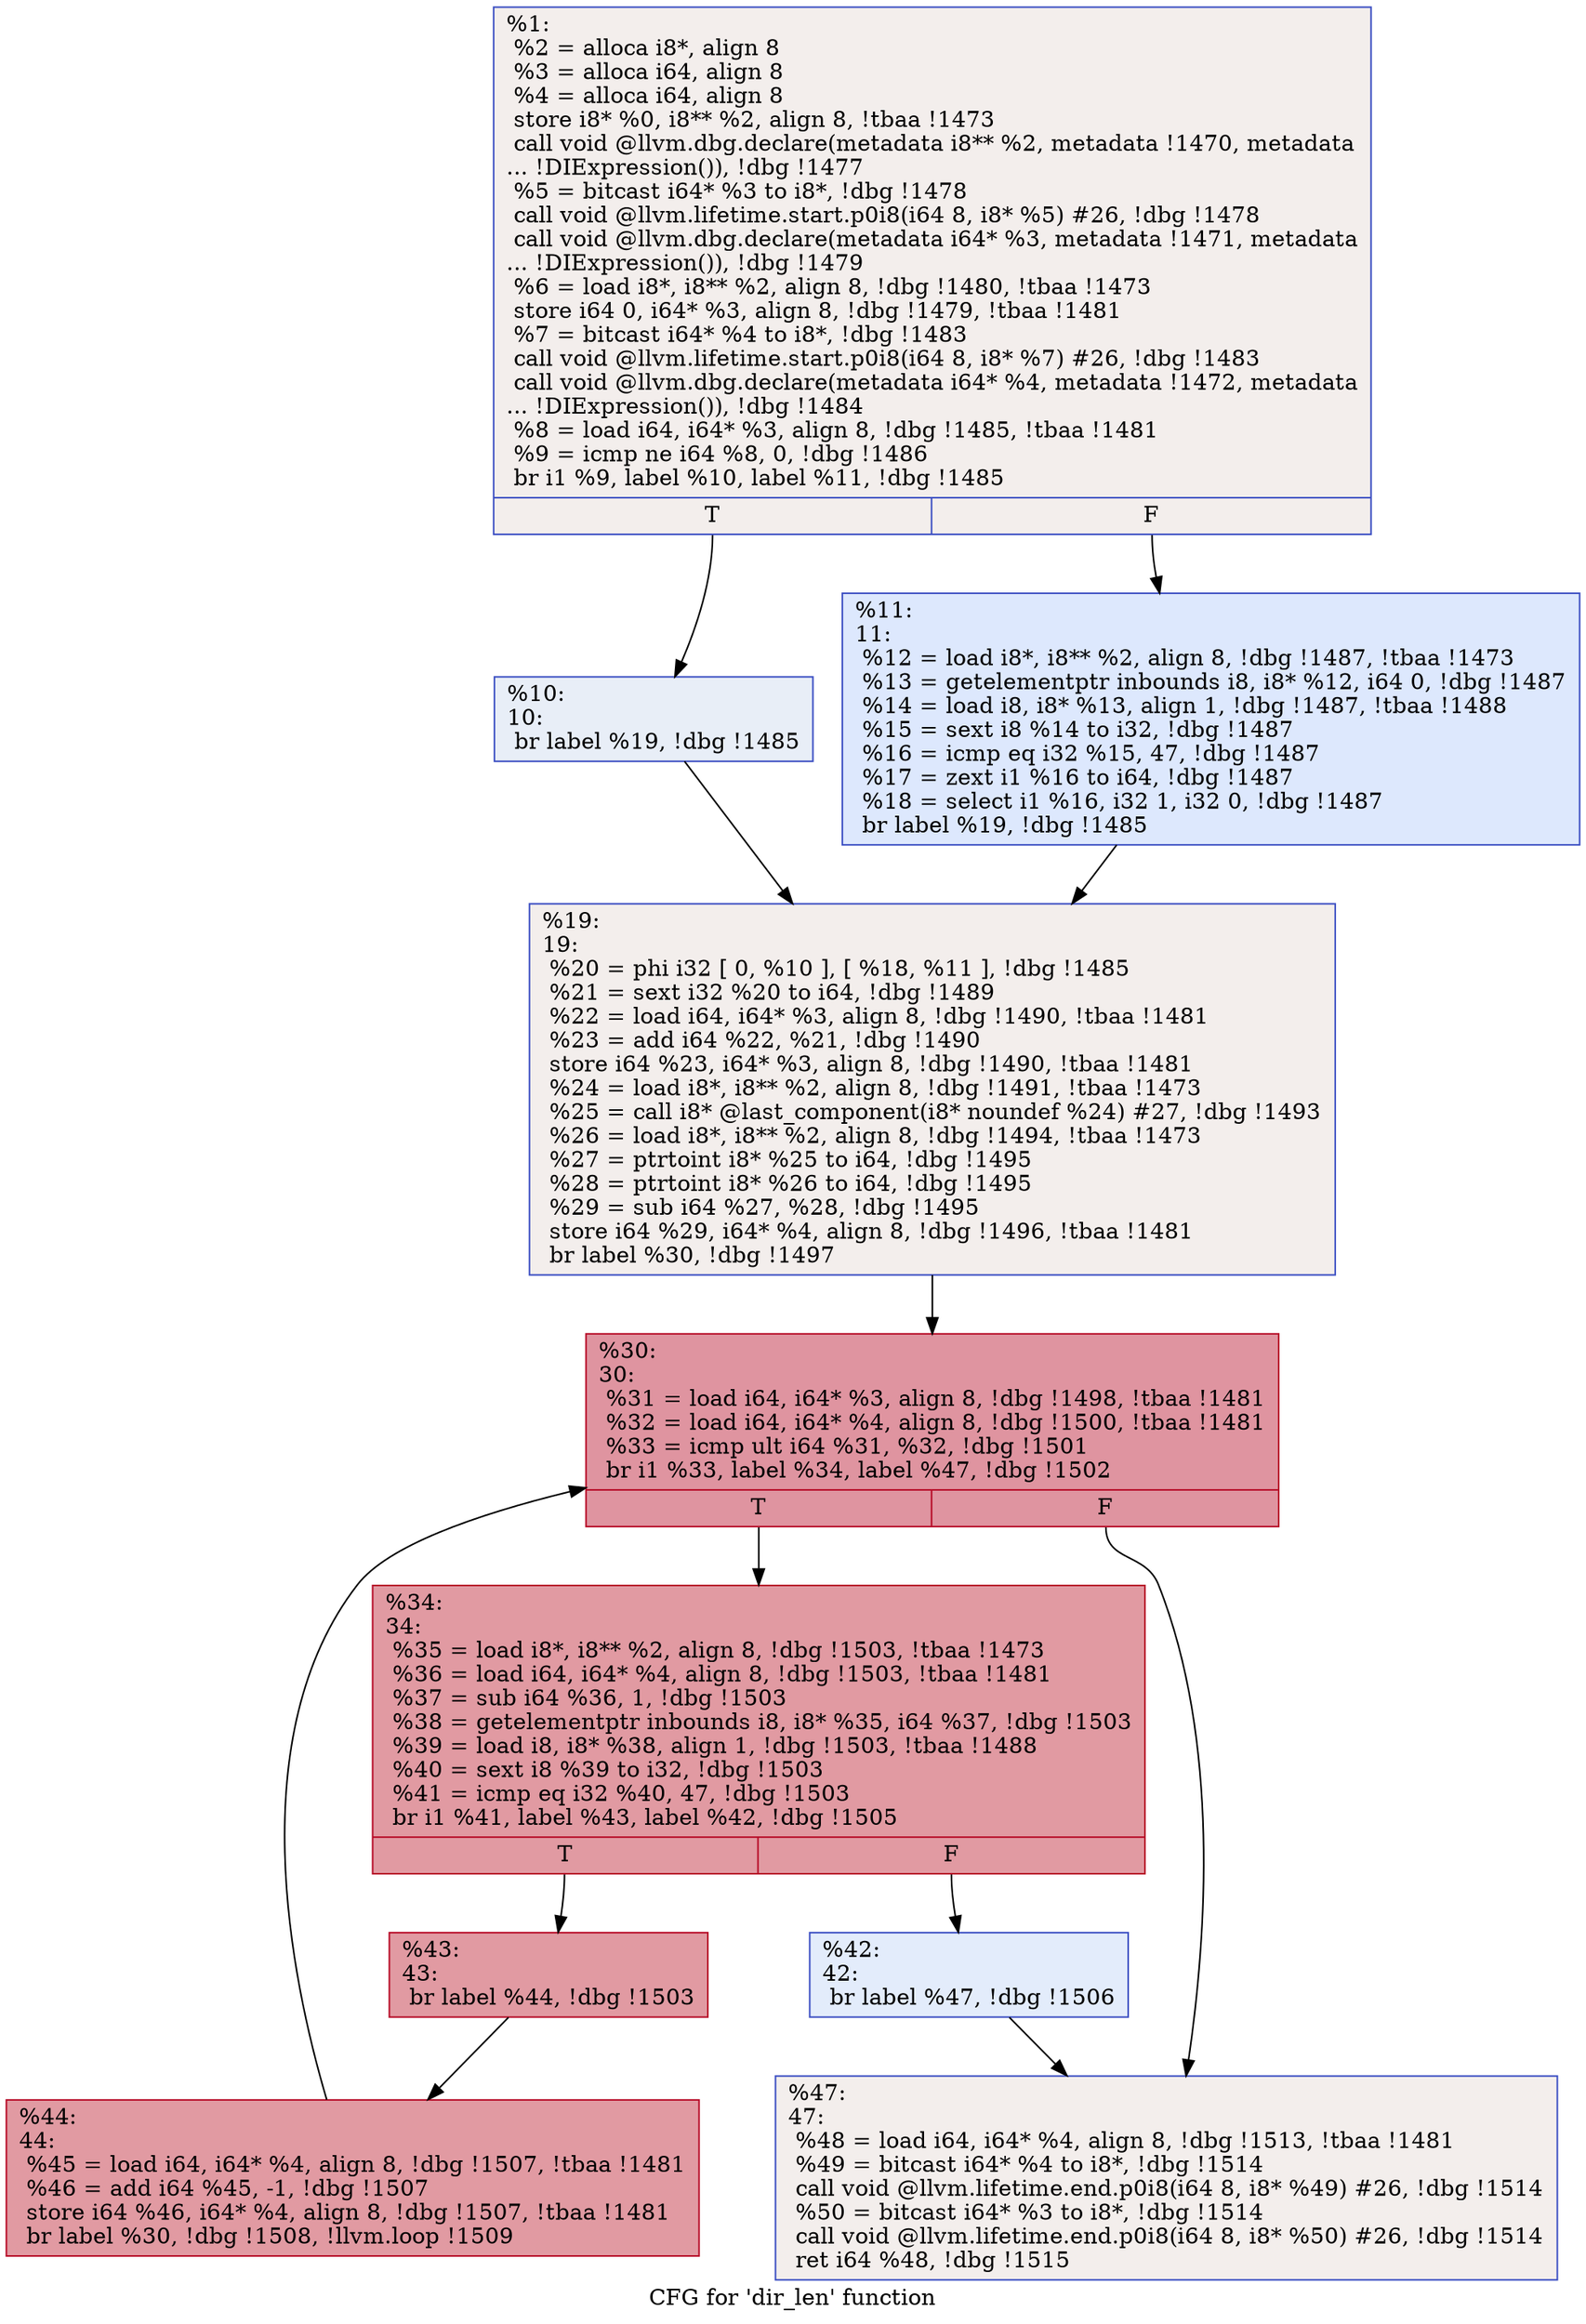 digraph "CFG for 'dir_len' function" {
	label="CFG for 'dir_len' function";

	Node0xfa1430 [shape=record,color="#3d50c3ff", style=filled, fillcolor="#e3d9d370",label="{%1:\l  %2 = alloca i8*, align 8\l  %3 = alloca i64, align 8\l  %4 = alloca i64, align 8\l  store i8* %0, i8** %2, align 8, !tbaa !1473\l  call void @llvm.dbg.declare(metadata i8** %2, metadata !1470, metadata\l... !DIExpression()), !dbg !1477\l  %5 = bitcast i64* %3 to i8*, !dbg !1478\l  call void @llvm.lifetime.start.p0i8(i64 8, i8* %5) #26, !dbg !1478\l  call void @llvm.dbg.declare(metadata i64* %3, metadata !1471, metadata\l... !DIExpression()), !dbg !1479\l  %6 = load i8*, i8** %2, align 8, !dbg !1480, !tbaa !1473\l  store i64 0, i64* %3, align 8, !dbg !1479, !tbaa !1481\l  %7 = bitcast i64* %4 to i8*, !dbg !1483\l  call void @llvm.lifetime.start.p0i8(i64 8, i8* %7) #26, !dbg !1483\l  call void @llvm.dbg.declare(metadata i64* %4, metadata !1472, metadata\l... !DIExpression()), !dbg !1484\l  %8 = load i64, i64* %3, align 8, !dbg !1485, !tbaa !1481\l  %9 = icmp ne i64 %8, 0, !dbg !1486\l  br i1 %9, label %10, label %11, !dbg !1485\l|{<s0>T|<s1>F}}"];
	Node0xfa1430:s0 -> Node0xfa14e0;
	Node0xfa1430:s1 -> Node0xfa1530;
	Node0xfa14e0 [shape=record,color="#3d50c3ff", style=filled, fillcolor="#cbd8ee70",label="{%10:\l10:                                               \l  br label %19, !dbg !1485\l}"];
	Node0xfa14e0 -> Node0xfa1580;
	Node0xfa1530 [shape=record,color="#3d50c3ff", style=filled, fillcolor="#b2ccfb70",label="{%11:\l11:                                               \l  %12 = load i8*, i8** %2, align 8, !dbg !1487, !tbaa !1473\l  %13 = getelementptr inbounds i8, i8* %12, i64 0, !dbg !1487\l  %14 = load i8, i8* %13, align 1, !dbg !1487, !tbaa !1488\l  %15 = sext i8 %14 to i32, !dbg !1487\l  %16 = icmp eq i32 %15, 47, !dbg !1487\l  %17 = zext i1 %16 to i64, !dbg !1487\l  %18 = select i1 %16, i32 1, i32 0, !dbg !1487\l  br label %19, !dbg !1485\l}"];
	Node0xfa1530 -> Node0xfa1580;
	Node0xfa1580 [shape=record,color="#3d50c3ff", style=filled, fillcolor="#e3d9d370",label="{%19:\l19:                                               \l  %20 = phi i32 [ 0, %10 ], [ %18, %11 ], !dbg !1485\l  %21 = sext i32 %20 to i64, !dbg !1489\l  %22 = load i64, i64* %3, align 8, !dbg !1490, !tbaa !1481\l  %23 = add i64 %22, %21, !dbg !1490\l  store i64 %23, i64* %3, align 8, !dbg !1490, !tbaa !1481\l  %24 = load i8*, i8** %2, align 8, !dbg !1491, !tbaa !1473\l  %25 = call i8* @last_component(i8* noundef %24) #27, !dbg !1493\l  %26 = load i8*, i8** %2, align 8, !dbg !1494, !tbaa !1473\l  %27 = ptrtoint i8* %25 to i64, !dbg !1495\l  %28 = ptrtoint i8* %26 to i64, !dbg !1495\l  %29 = sub i64 %27, %28, !dbg !1495\l  store i64 %29, i64* %4, align 8, !dbg !1496, !tbaa !1481\l  br label %30, !dbg !1497\l}"];
	Node0xfa1580 -> Node0xfa15d0;
	Node0xfa15d0 [shape=record,color="#b70d28ff", style=filled, fillcolor="#b70d2870",label="{%30:\l30:                                               \l  %31 = load i64, i64* %3, align 8, !dbg !1498, !tbaa !1481\l  %32 = load i64, i64* %4, align 8, !dbg !1500, !tbaa !1481\l  %33 = icmp ult i64 %31, %32, !dbg !1501\l  br i1 %33, label %34, label %47, !dbg !1502\l|{<s0>T|<s1>F}}"];
	Node0xfa15d0:s0 -> Node0xfa1620;
	Node0xfa15d0:s1 -> Node0xfa1760;
	Node0xfa1620 [shape=record,color="#b70d28ff", style=filled, fillcolor="#bb1b2c70",label="{%34:\l34:                                               \l  %35 = load i8*, i8** %2, align 8, !dbg !1503, !tbaa !1473\l  %36 = load i64, i64* %4, align 8, !dbg !1503, !tbaa !1481\l  %37 = sub i64 %36, 1, !dbg !1503\l  %38 = getelementptr inbounds i8, i8* %35, i64 %37, !dbg !1503\l  %39 = load i8, i8* %38, align 1, !dbg !1503, !tbaa !1488\l  %40 = sext i8 %39 to i32, !dbg !1503\l  %41 = icmp eq i32 %40, 47, !dbg !1503\l  br i1 %41, label %43, label %42, !dbg !1505\l|{<s0>T|<s1>F}}"];
	Node0xfa1620:s0 -> Node0xfa16c0;
	Node0xfa1620:s1 -> Node0xfa1670;
	Node0xfa1670 [shape=record,color="#3d50c3ff", style=filled, fillcolor="#bfd3f670",label="{%42:\l42:                                               \l  br label %47, !dbg !1506\l}"];
	Node0xfa1670 -> Node0xfa1760;
	Node0xfa16c0 [shape=record,color="#b70d28ff", style=filled, fillcolor="#bb1b2c70",label="{%43:\l43:                                               \l  br label %44, !dbg !1503\l}"];
	Node0xfa16c0 -> Node0xfa1710;
	Node0xfa1710 [shape=record,color="#b70d28ff", style=filled, fillcolor="#bb1b2c70",label="{%44:\l44:                                               \l  %45 = load i64, i64* %4, align 8, !dbg !1507, !tbaa !1481\l  %46 = add i64 %45, -1, !dbg !1507\l  store i64 %46, i64* %4, align 8, !dbg !1507, !tbaa !1481\l  br label %30, !dbg !1508, !llvm.loop !1509\l}"];
	Node0xfa1710 -> Node0xfa15d0;
	Node0xfa1760 [shape=record,color="#3d50c3ff", style=filled, fillcolor="#e3d9d370",label="{%47:\l47:                                               \l  %48 = load i64, i64* %4, align 8, !dbg !1513, !tbaa !1481\l  %49 = bitcast i64* %4 to i8*, !dbg !1514\l  call void @llvm.lifetime.end.p0i8(i64 8, i8* %49) #26, !dbg !1514\l  %50 = bitcast i64* %3 to i8*, !dbg !1514\l  call void @llvm.lifetime.end.p0i8(i64 8, i8* %50) #26, !dbg !1514\l  ret i64 %48, !dbg !1515\l}"];
}
